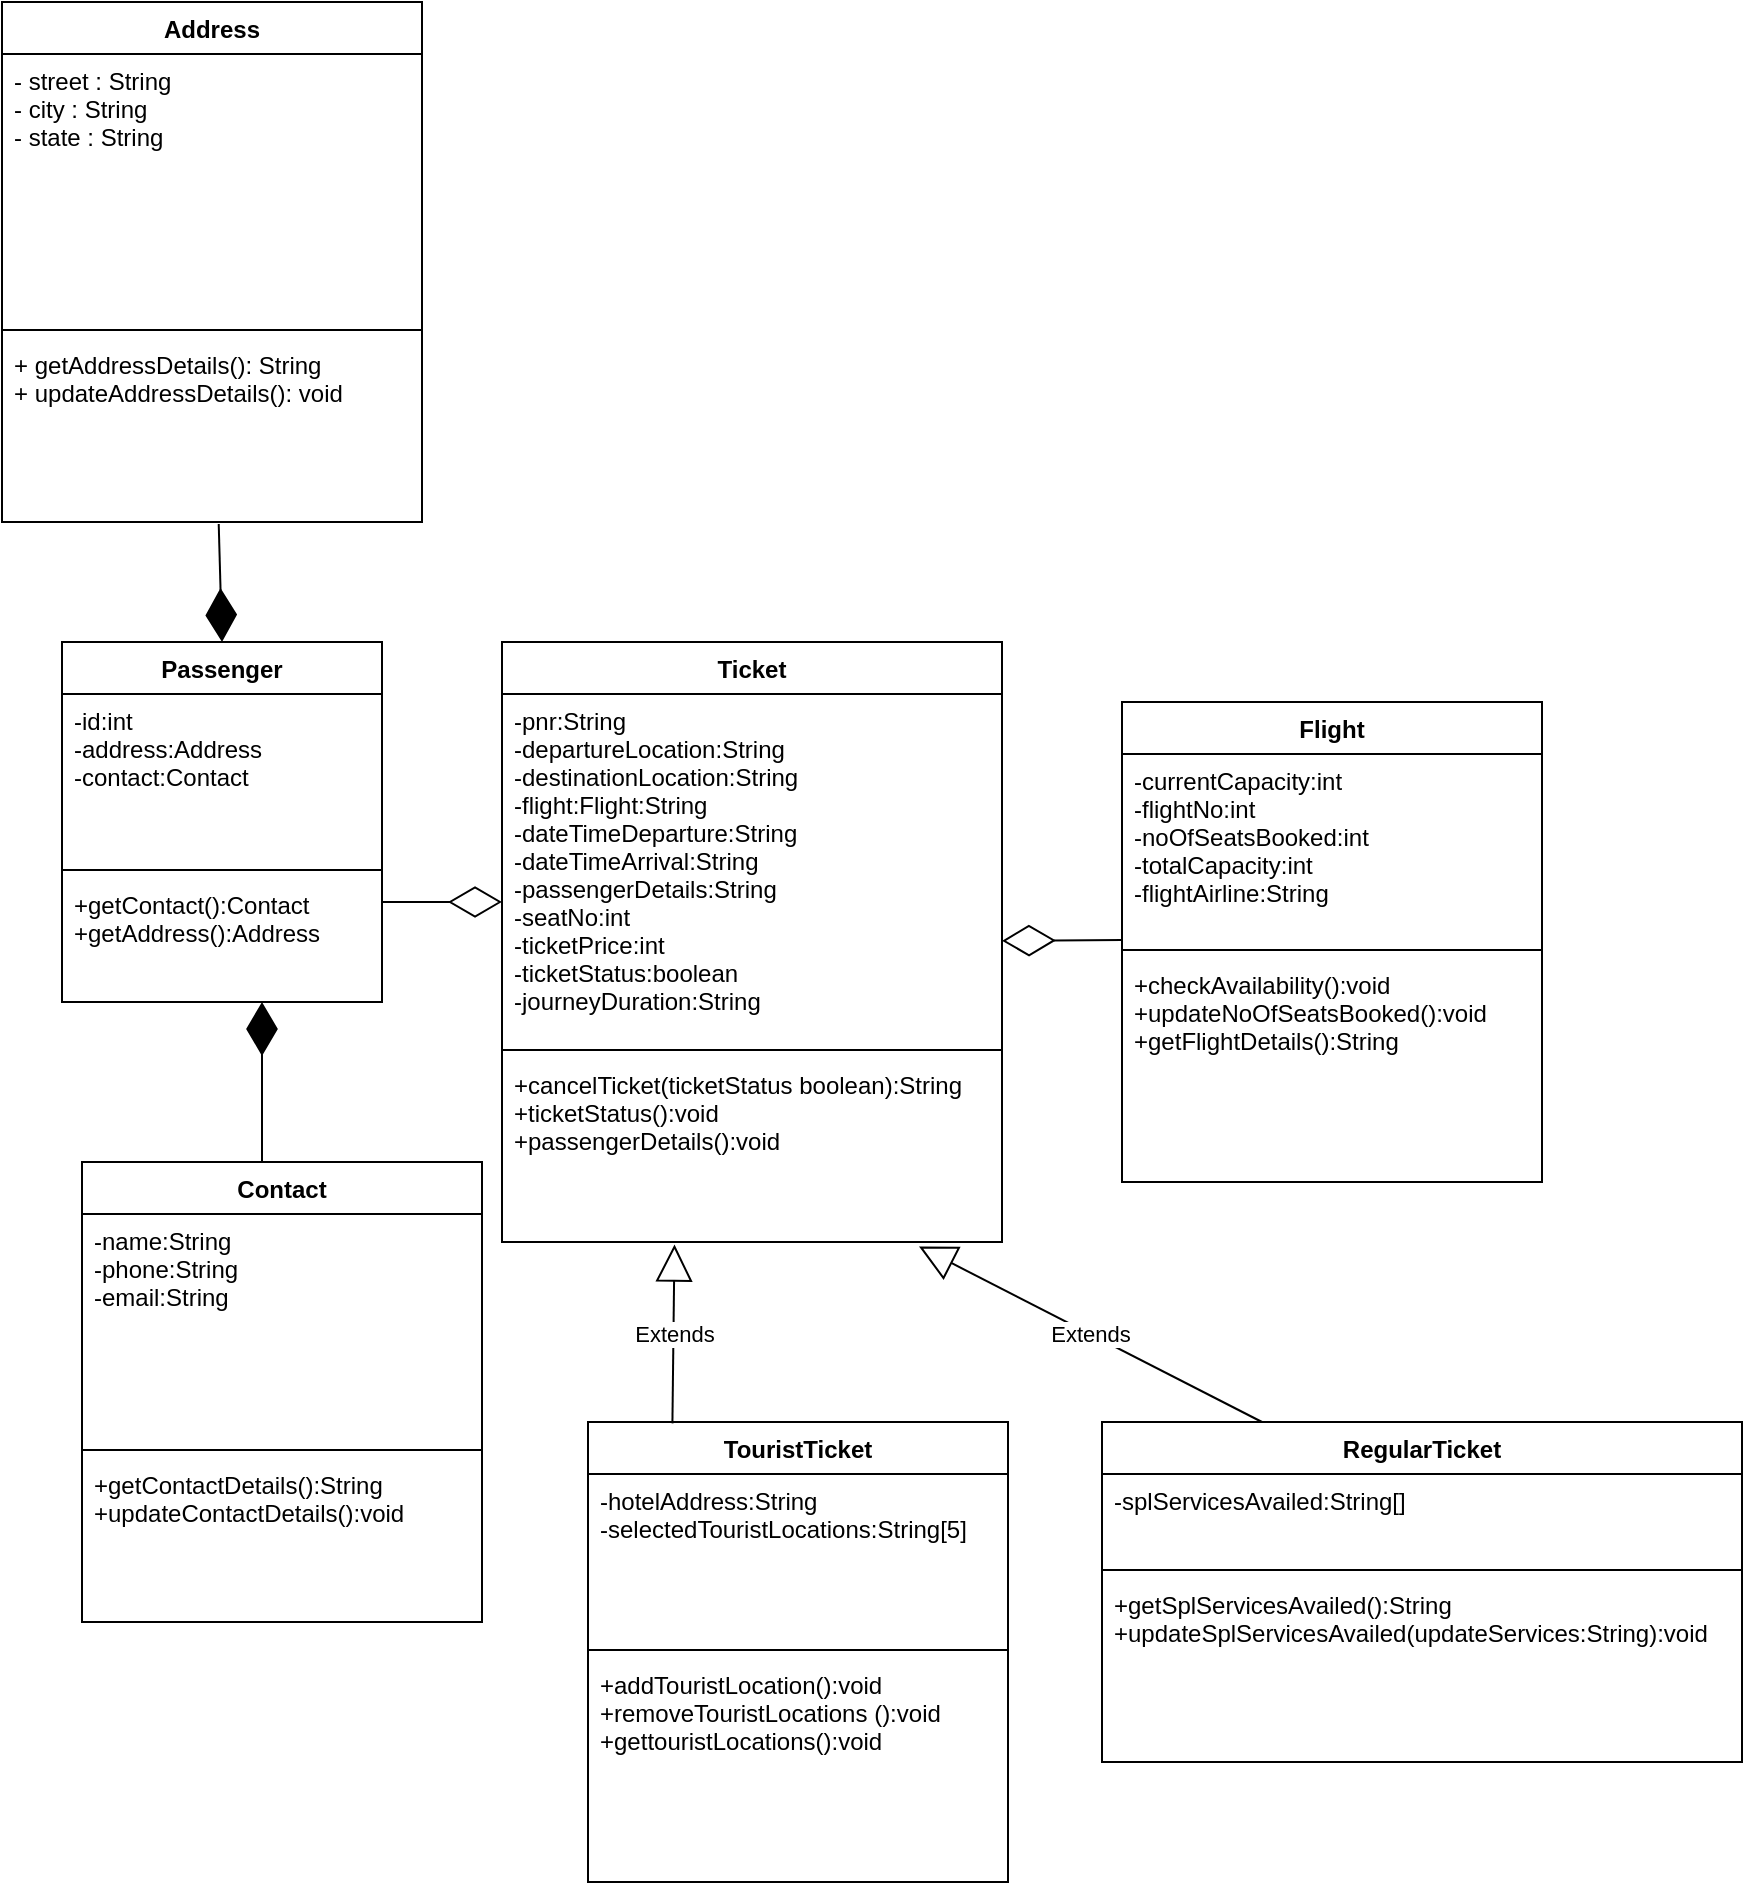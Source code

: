 <mxfile version="15.5.2" type="device"><diagram id="C5RBs43oDa-KdzZeNtuy" name="Page-1"><mxGraphModel dx="1038" dy="579" grid="1" gridSize="10" guides="1" tooltips="1" connect="1" arrows="1" fold="1" page="1" pageScale="1" pageWidth="827" pageHeight="1169" math="0" shadow="0"><root><mxCell id="WIyWlLk6GJQsqaUBKTNV-0"/><mxCell id="WIyWlLk6GJQsqaUBKTNV-1" parent="WIyWlLk6GJQsqaUBKTNV-0"/><mxCell id="kkgtnk1WeGYhR5JmMbqp-0" value="Address" style="swimlane;fontStyle=1;align=center;verticalAlign=top;childLayout=stackLayout;horizontal=1;startSize=26;horizontalStack=0;resizeParent=1;resizeParentMax=0;resizeLast=0;collapsible=1;marginBottom=0;hachureGap=4;pointerEvents=0;" parent="WIyWlLk6GJQsqaUBKTNV-1" vertex="1"><mxGeometry x="40" y="50" width="210" height="260" as="geometry"/></mxCell><mxCell id="kkgtnk1WeGYhR5JmMbqp-1" value="- street : String&#10;- city : String&#10;- state : String" style="text;strokeColor=none;fillColor=none;align=left;verticalAlign=top;spacingLeft=4;spacingRight=4;overflow=hidden;rotatable=0;points=[[0,0.5],[1,0.5]];portConstraint=eastwest;" parent="kkgtnk1WeGYhR5JmMbqp-0" vertex="1"><mxGeometry y="26" width="210" height="134" as="geometry"/></mxCell><mxCell id="kkgtnk1WeGYhR5JmMbqp-2" value="" style="line;strokeWidth=1;fillColor=none;align=left;verticalAlign=middle;spacingTop=-1;spacingLeft=3;spacingRight=3;rotatable=0;labelPosition=right;points=[];portConstraint=eastwest;" parent="kkgtnk1WeGYhR5JmMbqp-0" vertex="1"><mxGeometry y="160" width="210" height="8" as="geometry"/></mxCell><mxCell id="kkgtnk1WeGYhR5JmMbqp-3" value="+ getAddressDetails(): String&#10;+ updateAddressDetails(): void" style="text;strokeColor=none;fillColor=none;align=left;verticalAlign=top;spacingLeft=4;spacingRight=4;overflow=hidden;rotatable=0;points=[[0,0.5],[1,0.5]];portConstraint=eastwest;" parent="kkgtnk1WeGYhR5JmMbqp-0" vertex="1"><mxGeometry y="168" width="210" height="92" as="geometry"/></mxCell><mxCell id="kkgtnk1WeGYhR5JmMbqp-4" value="Passenger" style="swimlane;fontStyle=1;align=center;verticalAlign=top;childLayout=stackLayout;horizontal=1;startSize=26;horizontalStack=0;resizeParent=1;resizeParentMax=0;resizeLast=0;collapsible=1;marginBottom=0;hachureGap=4;pointerEvents=0;" parent="WIyWlLk6GJQsqaUBKTNV-1" vertex="1"><mxGeometry x="70" y="370" width="160" height="180" as="geometry"/></mxCell><mxCell id="kkgtnk1WeGYhR5JmMbqp-5" value="-id:int&#10;-address:Address&#10;-contact:Contact" style="text;strokeColor=none;fillColor=none;align=left;verticalAlign=top;spacingLeft=4;spacingRight=4;overflow=hidden;rotatable=0;points=[[0,0.5],[1,0.5]];portConstraint=eastwest;" parent="kkgtnk1WeGYhR5JmMbqp-4" vertex="1"><mxGeometry y="26" width="160" height="84" as="geometry"/></mxCell><mxCell id="kkgtnk1WeGYhR5JmMbqp-6" value="" style="line;strokeWidth=1;fillColor=none;align=left;verticalAlign=middle;spacingTop=-1;spacingLeft=3;spacingRight=3;rotatable=0;labelPosition=right;points=[];portConstraint=eastwest;" parent="kkgtnk1WeGYhR5JmMbqp-4" vertex="1"><mxGeometry y="110" width="160" height="8" as="geometry"/></mxCell><mxCell id="kkgtnk1WeGYhR5JmMbqp-7" value="+getContact():Contact&#10;+getAddress():Address" style="text;strokeColor=none;fillColor=none;align=left;verticalAlign=top;spacingLeft=4;spacingRight=4;overflow=hidden;rotatable=0;points=[[0,0.5],[1,0.5]];portConstraint=eastwest;" parent="kkgtnk1WeGYhR5JmMbqp-4" vertex="1"><mxGeometry y="118" width="160" height="62" as="geometry"/></mxCell><mxCell id="kkgtnk1WeGYhR5JmMbqp-8" value="Contact" style="swimlane;fontStyle=1;align=center;verticalAlign=top;childLayout=stackLayout;horizontal=1;startSize=26;horizontalStack=0;resizeParent=1;resizeParentMax=0;resizeLast=0;collapsible=1;marginBottom=0;hachureGap=4;pointerEvents=0;" parent="WIyWlLk6GJQsqaUBKTNV-1" vertex="1"><mxGeometry x="80" y="630" width="200" height="230" as="geometry"/></mxCell><mxCell id="kkgtnk1WeGYhR5JmMbqp-9" value="-name:String&#10;-phone:String&#10;-email:String" style="text;strokeColor=none;fillColor=none;align=left;verticalAlign=top;spacingLeft=4;spacingRight=4;overflow=hidden;rotatable=0;points=[[0,0.5],[1,0.5]];portConstraint=eastwest;" parent="kkgtnk1WeGYhR5JmMbqp-8" vertex="1"><mxGeometry y="26" width="200" height="114" as="geometry"/></mxCell><mxCell id="kkgtnk1WeGYhR5JmMbqp-10" value="" style="line;strokeWidth=1;fillColor=none;align=left;verticalAlign=middle;spacingTop=-1;spacingLeft=3;spacingRight=3;rotatable=0;labelPosition=right;points=[];portConstraint=eastwest;" parent="kkgtnk1WeGYhR5JmMbqp-8" vertex="1"><mxGeometry y="140" width="200" height="8" as="geometry"/></mxCell><mxCell id="kkgtnk1WeGYhR5JmMbqp-11" value="+getContactDetails():String&#10;+updateContactDetails():void" style="text;strokeColor=none;fillColor=none;align=left;verticalAlign=top;spacingLeft=4;spacingRight=4;overflow=hidden;rotatable=0;points=[[0,0.5],[1,0.5]];portConstraint=eastwest;" parent="kkgtnk1WeGYhR5JmMbqp-8" vertex="1"><mxGeometry y="148" width="200" height="82" as="geometry"/></mxCell><mxCell id="kkgtnk1WeGYhR5JmMbqp-12" value="" style="endArrow=diamondThin;endFill=1;endSize=24;html=1;sourcePerimeterSpacing=8;targetPerimeterSpacing=8;" parent="WIyWlLk6GJQsqaUBKTNV-1" edge="1"><mxGeometry width="160" relative="1" as="geometry"><mxPoint x="170" y="630" as="sourcePoint"/><mxPoint x="170" y="550" as="targetPoint"/><Array as="points"><mxPoint x="170" y="590"/></Array></mxGeometry></mxCell><mxCell id="kkgtnk1WeGYhR5JmMbqp-13" value="" style="endArrow=diamondThin;endFill=1;endSize=24;html=1;sourcePerimeterSpacing=8;targetPerimeterSpacing=8;entryX=0.5;entryY=0;entryDx=0;entryDy=0;exitX=0.516;exitY=1.011;exitDx=0;exitDy=0;exitPerimeter=0;" parent="WIyWlLk6GJQsqaUBKTNV-1" source="kkgtnk1WeGYhR5JmMbqp-3" target="kkgtnk1WeGYhR5JmMbqp-4" edge="1"><mxGeometry width="160" relative="1" as="geometry"><mxPoint x="150" y="325.6" as="sourcePoint"/><mxPoint x="200" y="350" as="targetPoint"/></mxGeometry></mxCell><mxCell id="kkgtnk1WeGYhR5JmMbqp-14" value="Ticket" style="swimlane;fontStyle=1;align=center;verticalAlign=top;childLayout=stackLayout;horizontal=1;startSize=26;horizontalStack=0;resizeParent=1;resizeParentMax=0;resizeLast=0;collapsible=1;marginBottom=0;hachureGap=4;pointerEvents=0;" parent="WIyWlLk6GJQsqaUBKTNV-1" vertex="1"><mxGeometry x="290" y="370" width="250" height="300" as="geometry"/></mxCell><mxCell id="kkgtnk1WeGYhR5JmMbqp-15" value="-pnr:String&#10;-departureLocation:String&#10;-destinationLocation:String&#10;-flight:Flight:String&#10;-dateTimeDeparture:String&#10;-dateTimeArrival:String&#10;-passengerDetails:String&#10;-seatNo:int&#10;-ticketPrice:int&#10;-ticketStatus:boolean&#10;-journeyDuration:String" style="text;strokeColor=none;fillColor=none;align=left;verticalAlign=top;spacingLeft=4;spacingRight=4;overflow=hidden;rotatable=0;points=[[0,0.5],[1,0.5]];portConstraint=eastwest;" parent="kkgtnk1WeGYhR5JmMbqp-14" vertex="1"><mxGeometry y="26" width="250" height="174" as="geometry"/></mxCell><mxCell id="kkgtnk1WeGYhR5JmMbqp-16" value="" style="line;strokeWidth=1;fillColor=none;align=left;verticalAlign=middle;spacingTop=-1;spacingLeft=3;spacingRight=3;rotatable=0;labelPosition=right;points=[];portConstraint=eastwest;" parent="kkgtnk1WeGYhR5JmMbqp-14" vertex="1"><mxGeometry y="200" width="250" height="8" as="geometry"/></mxCell><mxCell id="kkgtnk1WeGYhR5JmMbqp-17" value="+cancelTicket(ticketStatus boolean):String&#10;+ticketStatus():void&#10;+passengerDetails():void" style="text;strokeColor=none;fillColor=none;align=left;verticalAlign=top;spacingLeft=4;spacingRight=4;overflow=hidden;rotatable=0;points=[[0,0.5],[1,0.5]];portConstraint=eastwest;" parent="kkgtnk1WeGYhR5JmMbqp-14" vertex="1"><mxGeometry y="208" width="250" height="92" as="geometry"/></mxCell><mxCell id="kkgtnk1WeGYhR5JmMbqp-18" value="Flight" style="swimlane;fontStyle=1;align=center;verticalAlign=top;childLayout=stackLayout;horizontal=1;startSize=26;horizontalStack=0;resizeParent=1;resizeParentMax=0;resizeLast=0;collapsible=1;marginBottom=0;hachureGap=4;pointerEvents=0;" parent="WIyWlLk6GJQsqaUBKTNV-1" vertex="1"><mxGeometry x="600" y="400" width="210" height="240" as="geometry"/></mxCell><mxCell id="kkgtnk1WeGYhR5JmMbqp-19" value="-currentCapacity:int&#10;-flightNo:int&#10;-noOfSeatsBooked:int&#10;-totalCapacity:int&#10;-flightAirline:String" style="text;strokeColor=none;fillColor=none;align=left;verticalAlign=top;spacingLeft=4;spacingRight=4;overflow=hidden;rotatable=0;points=[[0,0.5],[1,0.5]];portConstraint=eastwest;" parent="kkgtnk1WeGYhR5JmMbqp-18" vertex="1"><mxGeometry y="26" width="210" height="94" as="geometry"/></mxCell><mxCell id="kkgtnk1WeGYhR5JmMbqp-20" value="" style="line;strokeWidth=1;fillColor=none;align=left;verticalAlign=middle;spacingTop=-1;spacingLeft=3;spacingRight=3;rotatable=0;labelPosition=right;points=[];portConstraint=eastwest;" parent="kkgtnk1WeGYhR5JmMbqp-18" vertex="1"><mxGeometry y="120" width="210" height="8" as="geometry"/></mxCell><mxCell id="kkgtnk1WeGYhR5JmMbqp-21" value="+checkAvailability():void&#10;+updateNoOfSeatsBooked():void&#10;+getFlightDetails():String" style="text;strokeColor=none;fillColor=none;align=left;verticalAlign=top;spacingLeft=4;spacingRight=4;overflow=hidden;rotatable=0;points=[[0,0.5],[1,0.5]];portConstraint=eastwest;" parent="kkgtnk1WeGYhR5JmMbqp-18" vertex="1"><mxGeometry y="128" width="210" height="112" as="geometry"/></mxCell><mxCell id="kkgtnk1WeGYhR5JmMbqp-22" value="" style="endArrow=diamondThin;endFill=0;endSize=24;html=1;sourcePerimeterSpacing=8;targetPerimeterSpacing=8;" parent="WIyWlLk6GJQsqaUBKTNV-1" edge="1"><mxGeometry width="160" relative="1" as="geometry"><mxPoint x="600" y="519" as="sourcePoint"/><mxPoint x="540" y="519.41" as="targetPoint"/></mxGeometry></mxCell><mxCell id="kkgtnk1WeGYhR5JmMbqp-23" value="" style="endArrow=diamondThin;endFill=0;endSize=24;html=1;sourcePerimeterSpacing=8;targetPerimeterSpacing=8;" parent="WIyWlLk6GJQsqaUBKTNV-1" edge="1"><mxGeometry width="160" relative="1" as="geometry"><mxPoint x="230" y="500" as="sourcePoint"/><mxPoint x="290" y="500" as="targetPoint"/></mxGeometry></mxCell><mxCell id="kkgtnk1WeGYhR5JmMbqp-24" value="TouristTicket" style="swimlane;fontStyle=1;align=center;verticalAlign=top;childLayout=stackLayout;horizontal=1;startSize=26;horizontalStack=0;resizeParent=1;resizeParentMax=0;resizeLast=0;collapsible=1;marginBottom=0;hachureGap=4;pointerEvents=0;" parent="WIyWlLk6GJQsqaUBKTNV-1" vertex="1"><mxGeometry x="333" y="760" width="210" height="230" as="geometry"/></mxCell><mxCell id="kkgtnk1WeGYhR5JmMbqp-25" value="-hotelAddress:String&#10;-selectedTouristLocations:String[5]&#10;&#10;" style="text;strokeColor=none;fillColor=none;align=left;verticalAlign=top;spacingLeft=4;spacingRight=4;overflow=hidden;rotatable=0;points=[[0,0.5],[1,0.5]];portConstraint=eastwest;" parent="kkgtnk1WeGYhR5JmMbqp-24" vertex="1"><mxGeometry y="26" width="210" height="84" as="geometry"/></mxCell><mxCell id="kkgtnk1WeGYhR5JmMbqp-26" value="" style="line;strokeWidth=1;fillColor=none;align=left;verticalAlign=middle;spacingTop=-1;spacingLeft=3;spacingRight=3;rotatable=0;labelPosition=right;points=[];portConstraint=eastwest;" parent="kkgtnk1WeGYhR5JmMbqp-24" vertex="1"><mxGeometry y="110" width="210" height="8" as="geometry"/></mxCell><mxCell id="kkgtnk1WeGYhR5JmMbqp-27" value="+addTouristLocation():void&#10;+removeTouristLocations ():void&#10;+gettouristLocations():void" style="text;strokeColor=none;fillColor=none;align=left;verticalAlign=top;spacingLeft=4;spacingRight=4;overflow=hidden;rotatable=0;points=[[0,0.5],[1,0.5]];portConstraint=eastwest;" parent="kkgtnk1WeGYhR5JmMbqp-24" vertex="1"><mxGeometry y="118" width="210" height="112" as="geometry"/></mxCell><mxCell id="kkgtnk1WeGYhR5JmMbqp-28" value="Extends" style="endArrow=block;endSize=16;endFill=0;html=1;sourcePerimeterSpacing=8;targetPerimeterSpacing=8;exitX=0.201;exitY=0.003;exitDx=0;exitDy=0;exitPerimeter=0;entryX=0.345;entryY=1.014;entryDx=0;entryDy=0;entryPerimeter=0;" parent="WIyWlLk6GJQsqaUBKTNV-1" source="kkgtnk1WeGYhR5JmMbqp-24" target="kkgtnk1WeGYhR5JmMbqp-17" edge="1"><mxGeometry width="160" relative="1" as="geometry"><mxPoint x="335" y="690" as="sourcePoint"/><mxPoint x="495" y="690" as="targetPoint"/></mxGeometry></mxCell><mxCell id="kkgtnk1WeGYhR5JmMbqp-29" value="RegularTicket" style="swimlane;fontStyle=1;align=center;verticalAlign=top;childLayout=stackLayout;horizontal=1;startSize=26;horizontalStack=0;resizeParent=1;resizeParentMax=0;resizeLast=0;collapsible=1;marginBottom=0;hachureGap=4;pointerEvents=0;" parent="WIyWlLk6GJQsqaUBKTNV-1" vertex="1"><mxGeometry x="590" y="760" width="320" height="170" as="geometry"/></mxCell><mxCell id="kkgtnk1WeGYhR5JmMbqp-30" value="-splServicesAvailed:String[]&#10;" style="text;strokeColor=none;fillColor=none;align=left;verticalAlign=top;spacingLeft=4;spacingRight=4;overflow=hidden;rotatable=0;points=[[0,0.5],[1,0.5]];portConstraint=eastwest;" parent="kkgtnk1WeGYhR5JmMbqp-29" vertex="1"><mxGeometry y="26" width="320" height="44" as="geometry"/></mxCell><mxCell id="kkgtnk1WeGYhR5JmMbqp-31" value="" style="line;strokeWidth=1;fillColor=none;align=left;verticalAlign=middle;spacingTop=-1;spacingLeft=3;spacingRight=3;rotatable=0;labelPosition=right;points=[];portConstraint=eastwest;" parent="kkgtnk1WeGYhR5JmMbqp-29" vertex="1"><mxGeometry y="70" width="320" height="8" as="geometry"/></mxCell><mxCell id="kkgtnk1WeGYhR5JmMbqp-32" value="+getSplServicesAvailed():String&#10;+updateSplServicesAvailed(updateServices:String):void" style="text;strokeColor=none;fillColor=none;align=left;verticalAlign=top;spacingLeft=4;spacingRight=4;overflow=hidden;rotatable=0;points=[[0,0.5],[1,0.5]];portConstraint=eastwest;" parent="kkgtnk1WeGYhR5JmMbqp-29" vertex="1"><mxGeometry y="78" width="320" height="92" as="geometry"/></mxCell><mxCell id="kkgtnk1WeGYhR5JmMbqp-34" value="Extends" style="endArrow=block;endSize=16;endFill=0;html=1;sourcePerimeterSpacing=8;targetPerimeterSpacing=8;entryX=0.834;entryY=1.024;entryDx=0;entryDy=0;entryPerimeter=0;exitX=0.25;exitY=0;exitDx=0;exitDy=0;" parent="WIyWlLk6GJQsqaUBKTNV-1" source="kkgtnk1WeGYhR5JmMbqp-29" target="kkgtnk1WeGYhR5JmMbqp-17" edge="1"><mxGeometry width="160" relative="1" as="geometry"><mxPoint x="640" y="730" as="sourcePoint"/><mxPoint x="800" y="730" as="targetPoint"/></mxGeometry></mxCell></root></mxGraphModel></diagram></mxfile>